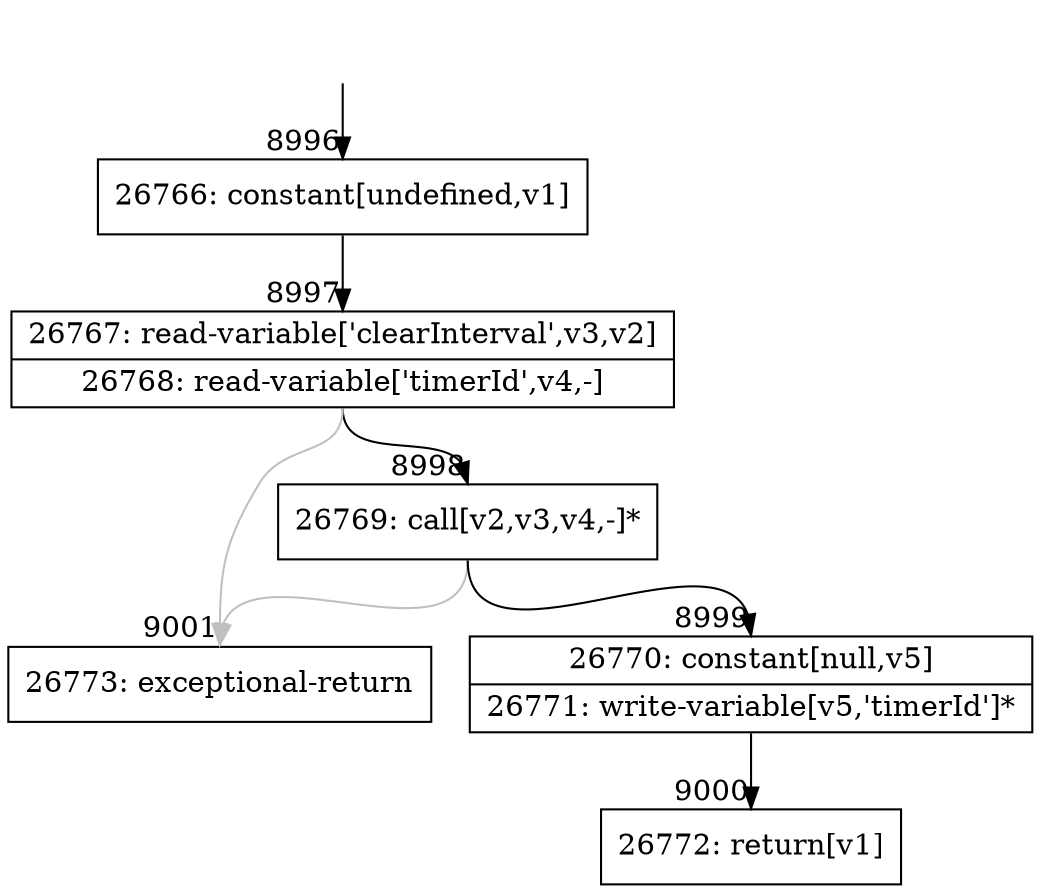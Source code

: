 digraph {
rankdir="TD"
BB_entry561[shape=none,label=""];
BB_entry561 -> BB8996 [tailport=s, headport=n, headlabel="    8996"]
BB8996 [shape=record label="{26766: constant[undefined,v1]}" ] 
BB8996 -> BB8997 [tailport=s, headport=n, headlabel="      8997"]
BB8997 [shape=record label="{26767: read-variable['clearInterval',v3,v2]|26768: read-variable['timerId',v4,-]}" ] 
BB8997 -> BB8998 [tailport=s, headport=n, headlabel="      8998"]
BB8997 -> BB9001 [tailport=s, headport=n, color=gray, headlabel="      9001"]
BB8998 [shape=record label="{26769: call[v2,v3,v4,-]*}" ] 
BB8998 -> BB8999 [tailport=s, headport=n, headlabel="      8999"]
BB8998 -> BB9001 [tailport=s, headport=n, color=gray]
BB8999 [shape=record label="{26770: constant[null,v5]|26771: write-variable[v5,'timerId']*}" ] 
BB8999 -> BB9000 [tailport=s, headport=n, headlabel="      9000"]
BB9000 [shape=record label="{26772: return[v1]}" ] 
BB9001 [shape=record label="{26773: exceptional-return}" ] 
}
